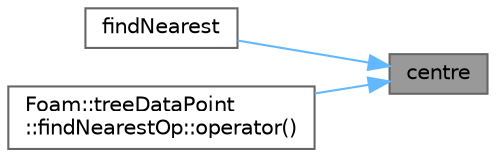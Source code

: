 digraph "centre"
{
 // LATEX_PDF_SIZE
  bgcolor="transparent";
  edge [fontname=Helvetica,fontsize=10,labelfontname=Helvetica,labelfontsize=10];
  node [fontname=Helvetica,fontsize=10,shape=box,height=0.2,width=0.4];
  rankdir="RL";
  Node1 [id="Node000001",label="centre",height=0.2,width=0.4,color="gray40", fillcolor="grey60", style="filled", fontcolor="black",tooltip=" "];
  Node1 -> Node2 [id="edge1_Node000001_Node000002",dir="back",color="steelblue1",style="solid",tooltip=" "];
  Node2 [id="Node000002",label="findNearest",height=0.2,width=0.4,color="grey40", fillcolor="white", style="filled",URL="$classFoam_1_1treeDataPoint.html#a3411647e622ce4c56db5ded55656d60d",tooltip=" "];
  Node1 -> Node3 [id="edge2_Node000001_Node000003",dir="back",color="steelblue1",style="solid",tooltip=" "];
  Node3 [id="Node000003",label="Foam::treeDataPoint\l::findNearestOp::operator()",height=0.2,width=0.4,color="grey40", fillcolor="white", style="filled",URL="$classFoam_1_1treeDataPoint_1_1findNearestOp.html#a3278ba2bb6faa5cabf0886e515693f37",tooltip=" "];
}

